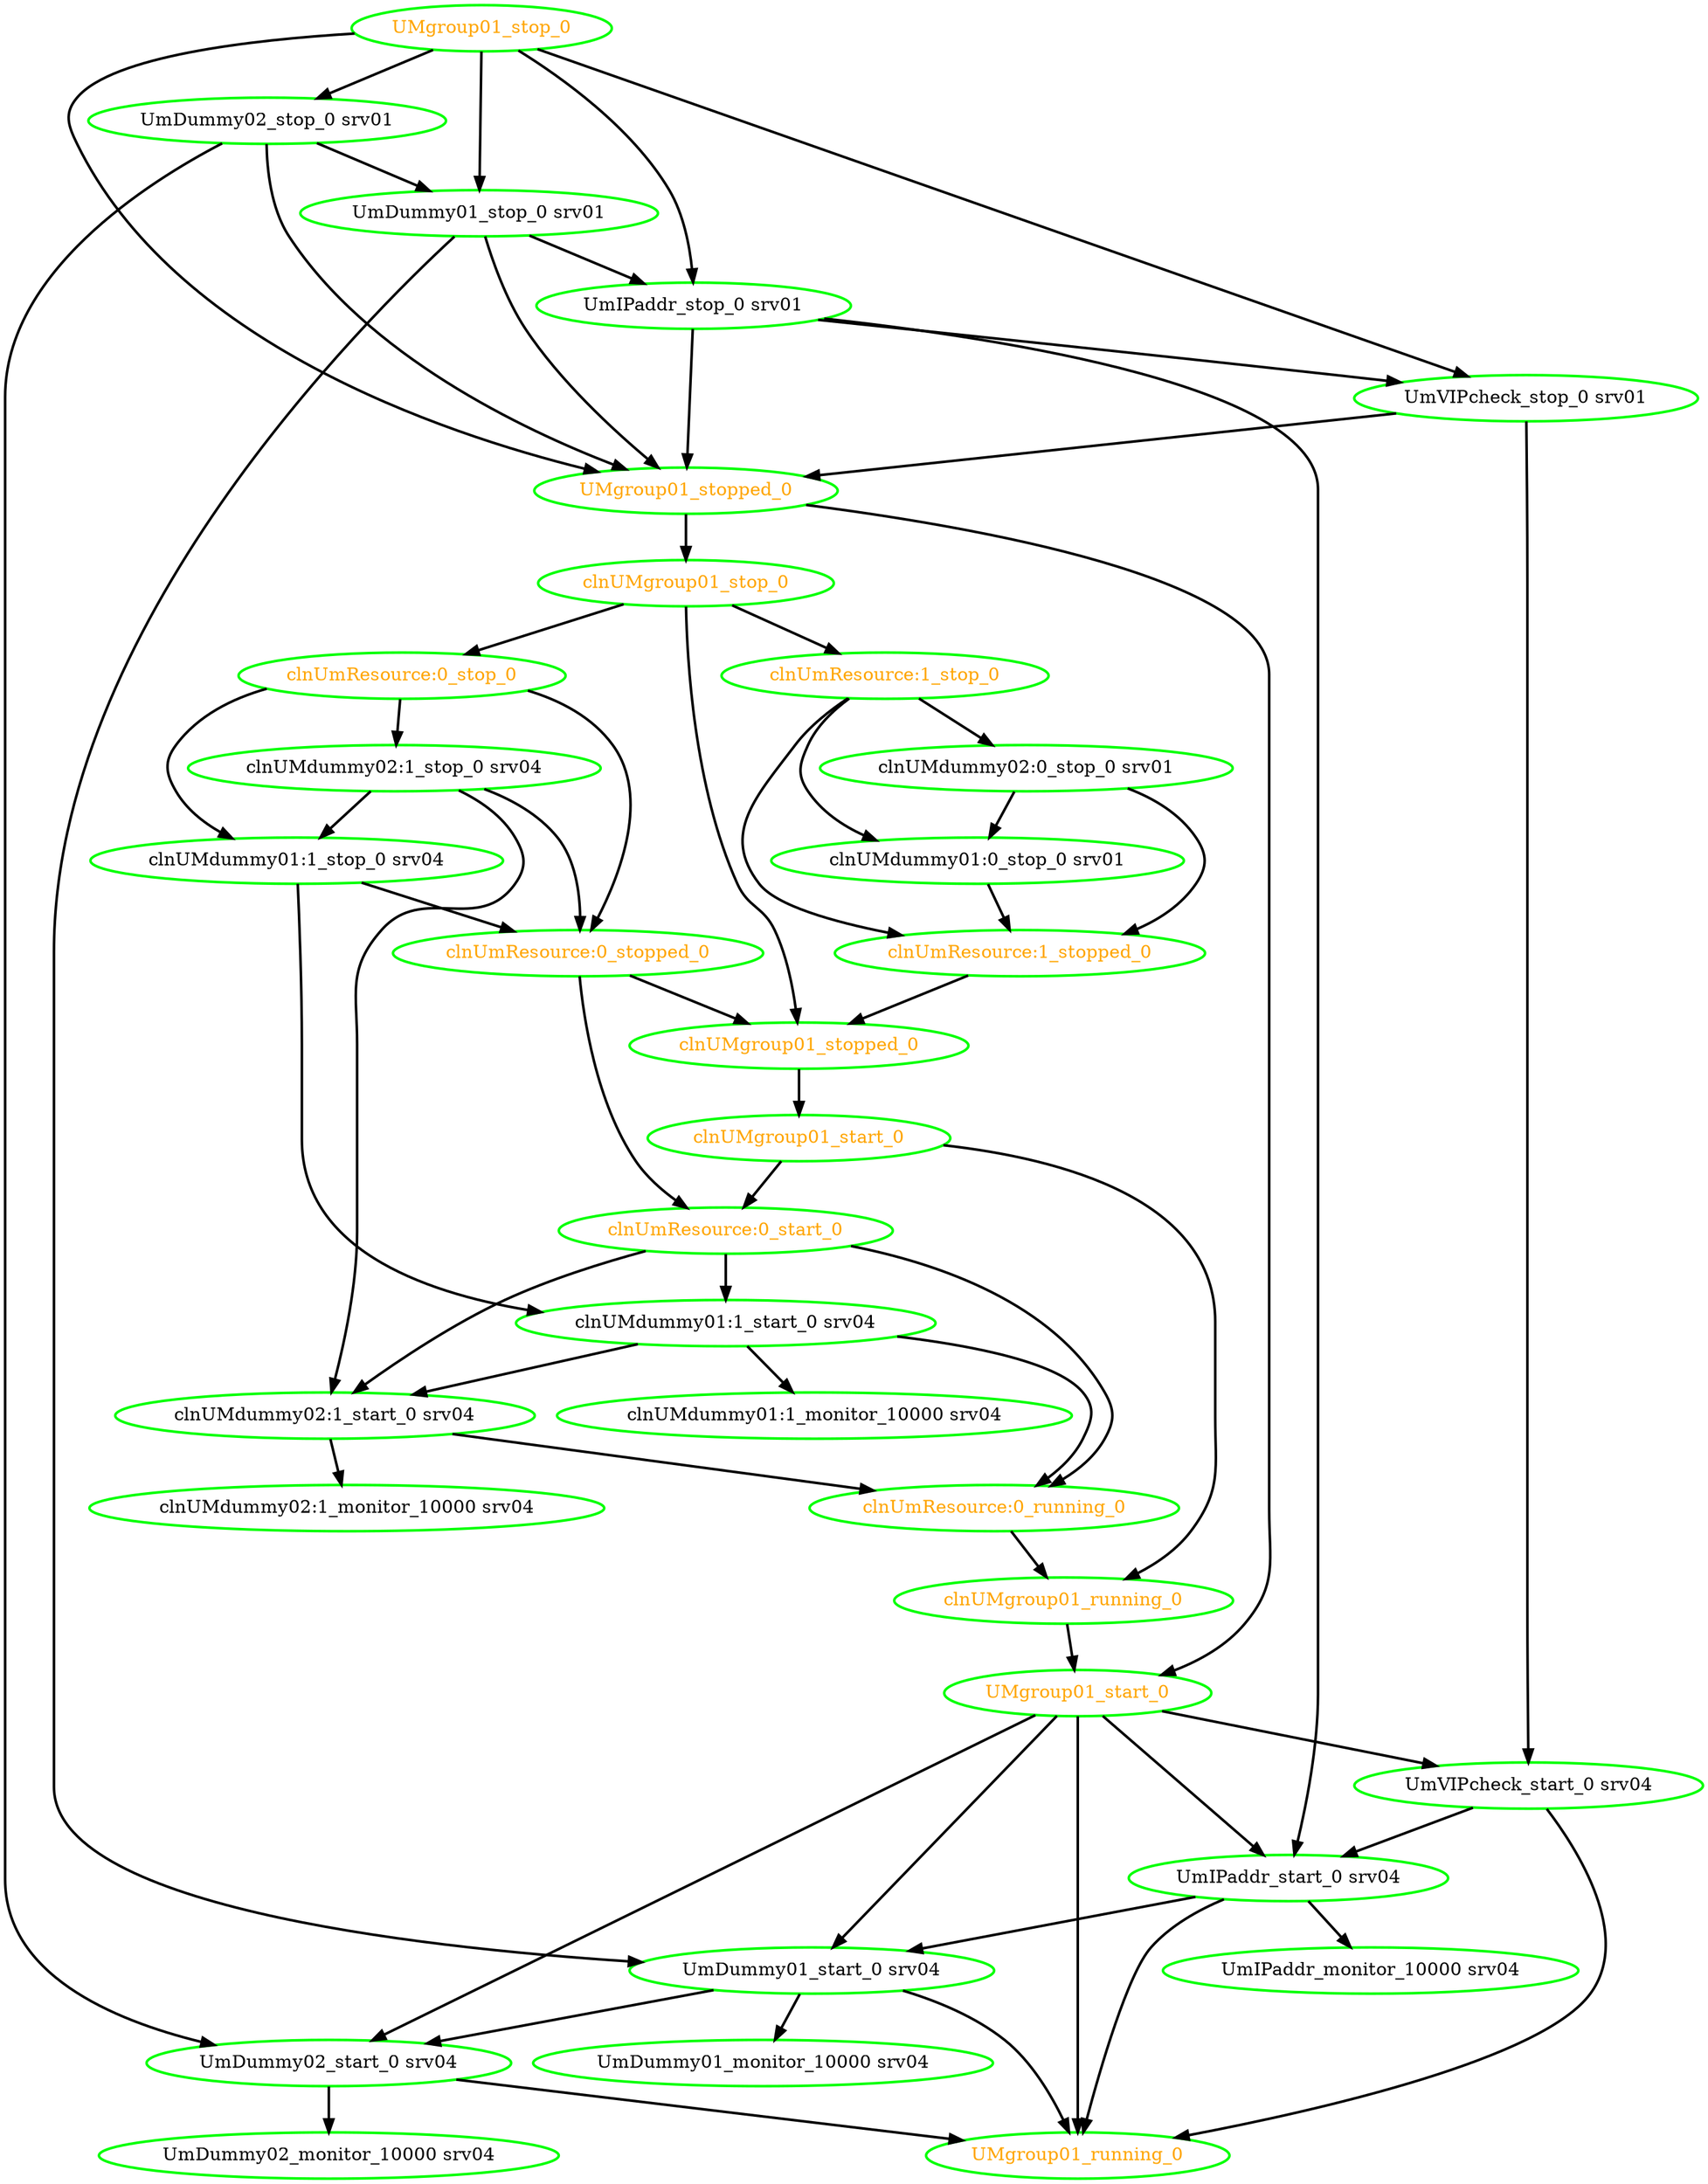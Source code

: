 digraph "g" {
"UMgroup01_running_0" [ style=bold color="green" fontcolor="orange" ]
"UMgroup01_start_0" -> "UMgroup01_running_0" [ style = bold]
"UMgroup01_start_0" -> "UmDummy01_start_0 srv04" [ style = bold]
"UMgroup01_start_0" -> "UmDummy02_start_0 srv04" [ style = bold]
"UMgroup01_start_0" -> "UmIPaddr_start_0 srv04" [ style = bold]
"UMgroup01_start_0" -> "UmVIPcheck_start_0 srv04" [ style = bold]
"UMgroup01_start_0" [ style=bold color="green" fontcolor="orange" ]
"UMgroup01_stop_0" -> "UMgroup01_stopped_0" [ style = bold]
"UMgroup01_stop_0" -> "UmDummy01_stop_0 srv01" [ style = bold]
"UMgroup01_stop_0" -> "UmDummy02_stop_0 srv01" [ style = bold]
"UMgroup01_stop_0" -> "UmIPaddr_stop_0 srv01" [ style = bold]
"UMgroup01_stop_0" -> "UmVIPcheck_stop_0 srv01" [ style = bold]
"UMgroup01_stop_0" [ style=bold color="green" fontcolor="orange" ]
"UMgroup01_stopped_0" -> "UMgroup01_start_0" [ style = bold]
"UMgroup01_stopped_0" -> "clnUMgroup01_stop_0" [ style = bold]
"UMgroup01_stopped_0" [ style=bold color="green" fontcolor="orange" ]
"UmDummy01_monitor_10000 srv04" [ style=bold color="green" fontcolor="black" ]
"UmDummy01_start_0 srv04" -> "UMgroup01_running_0" [ style = bold]
"UmDummy01_start_0 srv04" -> "UmDummy01_monitor_10000 srv04" [ style = bold]
"UmDummy01_start_0 srv04" -> "UmDummy02_start_0 srv04" [ style = bold]
"UmDummy01_start_0 srv04" [ style=bold color="green" fontcolor="black" ]
"UmDummy01_stop_0 srv01" -> "UMgroup01_stopped_0" [ style = bold]
"UmDummy01_stop_0 srv01" -> "UmDummy01_start_0 srv04" [ style = bold]
"UmDummy01_stop_0 srv01" -> "UmIPaddr_stop_0 srv01" [ style = bold]
"UmDummy01_stop_0 srv01" [ style=bold color="green" fontcolor="black" ]
"UmDummy02_monitor_10000 srv04" [ style=bold color="green" fontcolor="black" ]
"UmDummy02_start_0 srv04" -> "UMgroup01_running_0" [ style = bold]
"UmDummy02_start_0 srv04" -> "UmDummy02_monitor_10000 srv04" [ style = bold]
"UmDummy02_start_0 srv04" [ style=bold color="green" fontcolor="black" ]
"UmDummy02_stop_0 srv01" -> "UMgroup01_stopped_0" [ style = bold]
"UmDummy02_stop_0 srv01" -> "UmDummy01_stop_0 srv01" [ style = bold]
"UmDummy02_stop_0 srv01" -> "UmDummy02_start_0 srv04" [ style = bold]
"UmDummy02_stop_0 srv01" [ style=bold color="green" fontcolor="black" ]
"UmIPaddr_monitor_10000 srv04" [ style=bold color="green" fontcolor="black" ]
"UmIPaddr_start_0 srv04" -> "UMgroup01_running_0" [ style = bold]
"UmIPaddr_start_0 srv04" -> "UmDummy01_start_0 srv04" [ style = bold]
"UmIPaddr_start_0 srv04" -> "UmIPaddr_monitor_10000 srv04" [ style = bold]
"UmIPaddr_start_0 srv04" [ style=bold color="green" fontcolor="black" ]
"UmIPaddr_stop_0 srv01" -> "UMgroup01_stopped_0" [ style = bold]
"UmIPaddr_stop_0 srv01" -> "UmIPaddr_start_0 srv04" [ style = bold]
"UmIPaddr_stop_0 srv01" -> "UmVIPcheck_stop_0 srv01" [ style = bold]
"UmIPaddr_stop_0 srv01" [ style=bold color="green" fontcolor="black" ]
"UmVIPcheck_start_0 srv04" -> "UMgroup01_running_0" [ style = bold]
"UmVIPcheck_start_0 srv04" -> "UmIPaddr_start_0 srv04" [ style = bold]
"UmVIPcheck_start_0 srv04" [ style=bold color="green" fontcolor="black" ]
"UmVIPcheck_stop_0 srv01" -> "UMgroup01_stopped_0" [ style = bold]
"UmVIPcheck_stop_0 srv01" -> "UmVIPcheck_start_0 srv04" [ style = bold]
"UmVIPcheck_stop_0 srv01" [ style=bold color="green" fontcolor="black" ]
"clnUMdummy01:0_stop_0 srv01" -> "clnUmResource:1_stopped_0" [ style = bold]
"clnUMdummy01:0_stop_0 srv01" [ style=bold color="green" fontcolor="black" ]
"clnUMdummy01:1_monitor_10000 srv04" [ style=bold color="green" fontcolor="black" ]
"clnUMdummy01:1_start_0 srv04" -> "clnUMdummy01:1_monitor_10000 srv04" [ style = bold]
"clnUMdummy01:1_start_0 srv04" -> "clnUMdummy02:1_start_0 srv04" [ style = bold]
"clnUMdummy01:1_start_0 srv04" -> "clnUmResource:0_running_0" [ style = bold]
"clnUMdummy01:1_start_0 srv04" [ style=bold color="green" fontcolor="black" ]
"clnUMdummy01:1_stop_0 srv04" -> "clnUMdummy01:1_start_0 srv04" [ style = bold]
"clnUMdummy01:1_stop_0 srv04" -> "clnUmResource:0_stopped_0" [ style = bold]
"clnUMdummy01:1_stop_0 srv04" [ style=bold color="green" fontcolor="black" ]
"clnUMdummy02:0_stop_0 srv01" -> "clnUMdummy01:0_stop_0 srv01" [ style = bold]
"clnUMdummy02:0_stop_0 srv01" -> "clnUmResource:1_stopped_0" [ style = bold]
"clnUMdummy02:0_stop_0 srv01" [ style=bold color="green" fontcolor="black" ]
"clnUMdummy02:1_monitor_10000 srv04" [ style=bold color="green" fontcolor="black" ]
"clnUMdummy02:1_start_0 srv04" -> "clnUMdummy02:1_monitor_10000 srv04" [ style = bold]
"clnUMdummy02:1_start_0 srv04" -> "clnUmResource:0_running_0" [ style = bold]
"clnUMdummy02:1_start_0 srv04" [ style=bold color="green" fontcolor="black" ]
"clnUMdummy02:1_stop_0 srv04" -> "clnUMdummy01:1_stop_0 srv04" [ style = bold]
"clnUMdummy02:1_stop_0 srv04" -> "clnUMdummy02:1_start_0 srv04" [ style = bold]
"clnUMdummy02:1_stop_0 srv04" -> "clnUmResource:0_stopped_0" [ style = bold]
"clnUMdummy02:1_stop_0 srv04" [ style=bold color="green" fontcolor="black" ]
"clnUMgroup01_running_0" -> "UMgroup01_start_0" [ style = bold]
"clnUMgroup01_running_0" [ style=bold color="green" fontcolor="orange" ]
"clnUMgroup01_start_0" -> "clnUMgroup01_running_0" [ style = bold]
"clnUMgroup01_start_0" -> "clnUmResource:0_start_0" [ style = bold]
"clnUMgroup01_start_0" [ style=bold color="green" fontcolor="orange" ]
"clnUMgroup01_stop_0" -> "clnUMgroup01_stopped_0" [ style = bold]
"clnUMgroup01_stop_0" -> "clnUmResource:0_stop_0" [ style = bold]
"clnUMgroup01_stop_0" -> "clnUmResource:1_stop_0" [ style = bold]
"clnUMgroup01_stop_0" [ style=bold color="green" fontcolor="orange" ]
"clnUMgroup01_stopped_0" -> "clnUMgroup01_start_0" [ style = bold]
"clnUMgroup01_stopped_0" [ style=bold color="green" fontcolor="orange" ]
"clnUmResource:0_running_0" -> "clnUMgroup01_running_0" [ style = bold]
"clnUmResource:0_running_0" [ style=bold color="green" fontcolor="orange"]
"clnUmResource:0_start_0" -> "clnUMdummy01:1_start_0 srv04" [ style = bold]
"clnUmResource:0_start_0" -> "clnUMdummy02:1_start_0 srv04" [ style = bold]
"clnUmResource:0_start_0" -> "clnUmResource:0_running_0" [ style = bold]
"clnUmResource:0_start_0" [ style=bold color="green" fontcolor="orange"]
"clnUmResource:0_stop_0" -> "clnUMdummy01:1_stop_0 srv04" [ style = bold]
"clnUmResource:0_stop_0" -> "clnUMdummy02:1_stop_0 srv04" [ style = bold]
"clnUmResource:0_stop_0" -> "clnUmResource:0_stopped_0" [ style = bold]
"clnUmResource:0_stop_0" [ style=bold color="green" fontcolor="orange" ]
"clnUmResource:0_stopped_0" -> "clnUMgroup01_stopped_0" [ style = bold]
"clnUmResource:0_stopped_0" -> "clnUmResource:0_start_0" [ style = bold]
"clnUmResource:0_stopped_0" [ style=bold color="green" fontcolor="orange" ]
"clnUmResource:1_stop_0" -> "clnUMdummy01:0_stop_0 srv01" [ style = bold]
"clnUmResource:1_stop_0" -> "clnUMdummy02:0_stop_0 srv01" [ style = bold]
"clnUmResource:1_stop_0" -> "clnUmResource:1_stopped_0" [ style = bold]
"clnUmResource:1_stop_0" [ style=bold color="green" fontcolor="orange" ]
"clnUmResource:1_stopped_0" -> "clnUMgroup01_stopped_0" [ style = bold]
"clnUmResource:1_stopped_0" [ style=bold color="green" fontcolor="orange" ]
}
